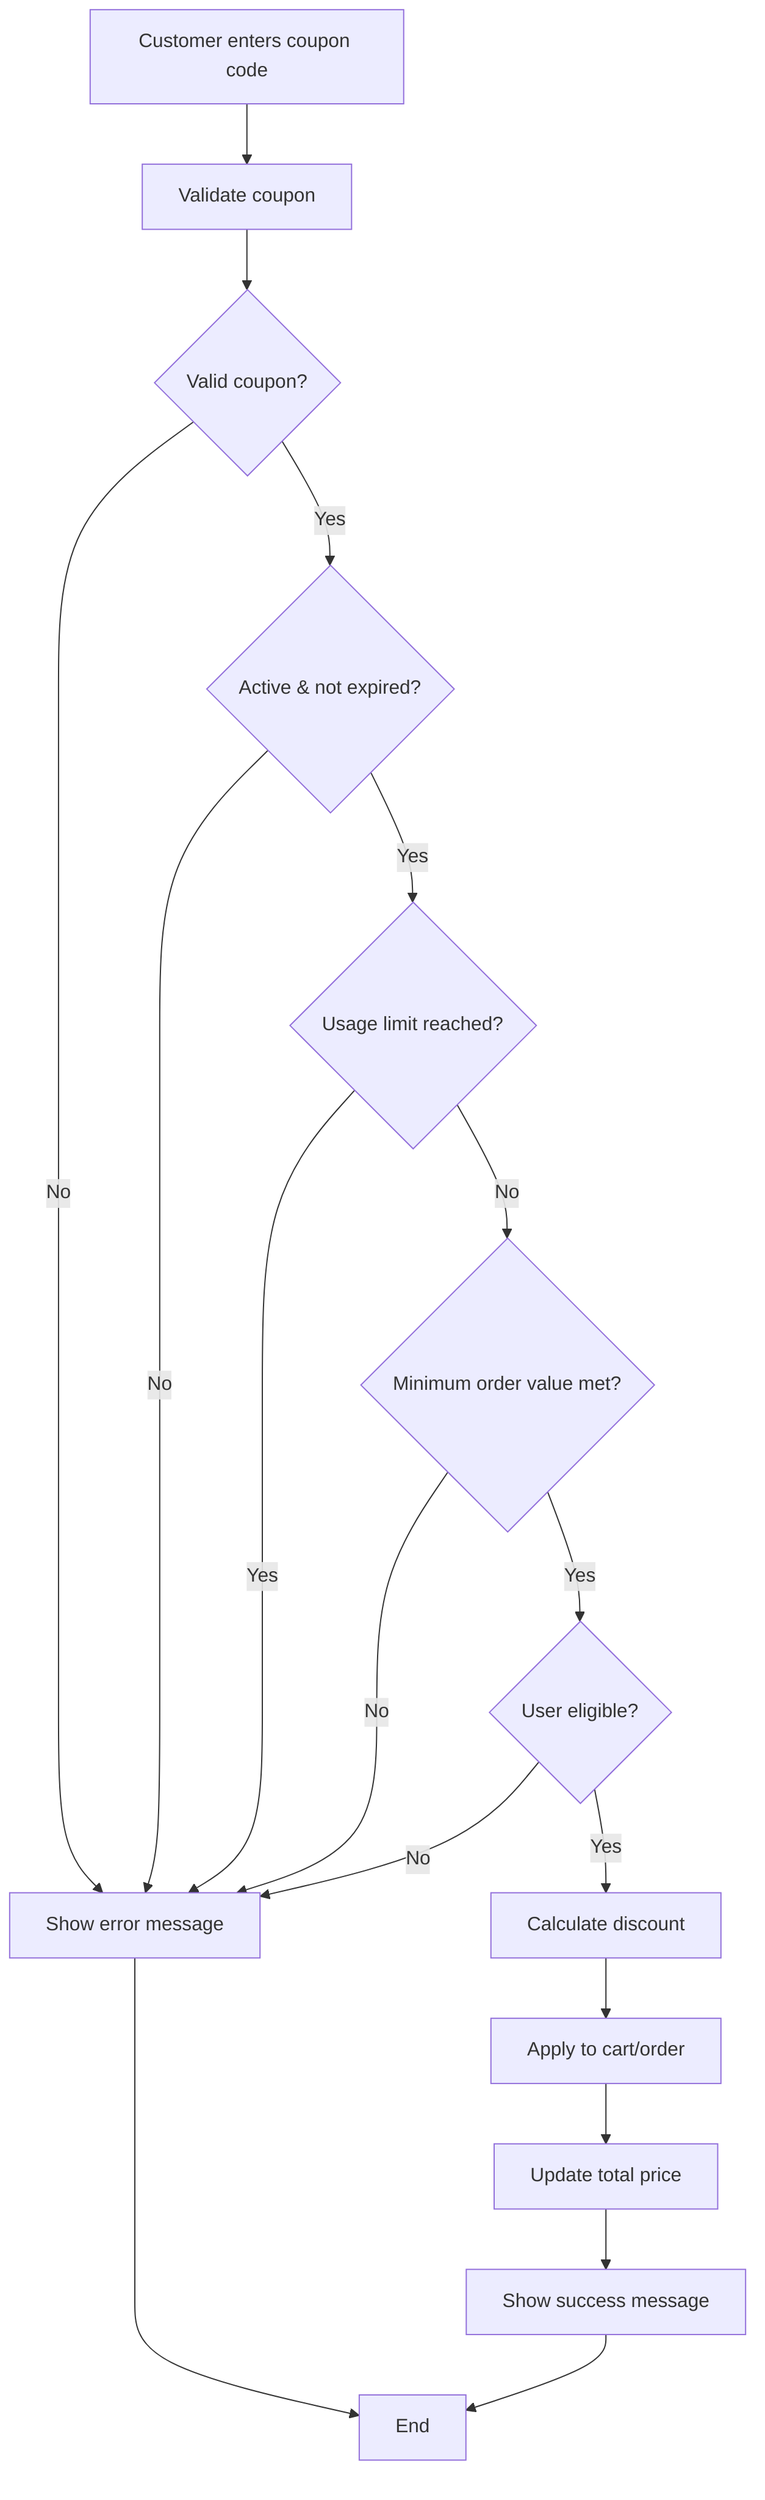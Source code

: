 %% Coupon Application Flow
%% View at https://mermaid.live
flowchart TD
  A[Customer enters coupon code] --> B[Validate coupon]
  B --> C{Valid coupon?}
  C -- No --> D[Show error message]
  C -- Yes --> E{Active & not expired?}
  E -- No --> D
  E -- Yes --> F{Usage limit reached?}
  F -- Yes --> D
  F -- No --> G{Minimum order value met?}
  G -- No --> D
  G -- Yes --> H{User eligible?}
  H -- No --> D
  H -- Yes --> I[Calculate discount]
  I --> J[Apply to cart/order]
  J --> K[Update total price]
  K --> L[Show success message]
  L --> Z[End]
  D --> Z
